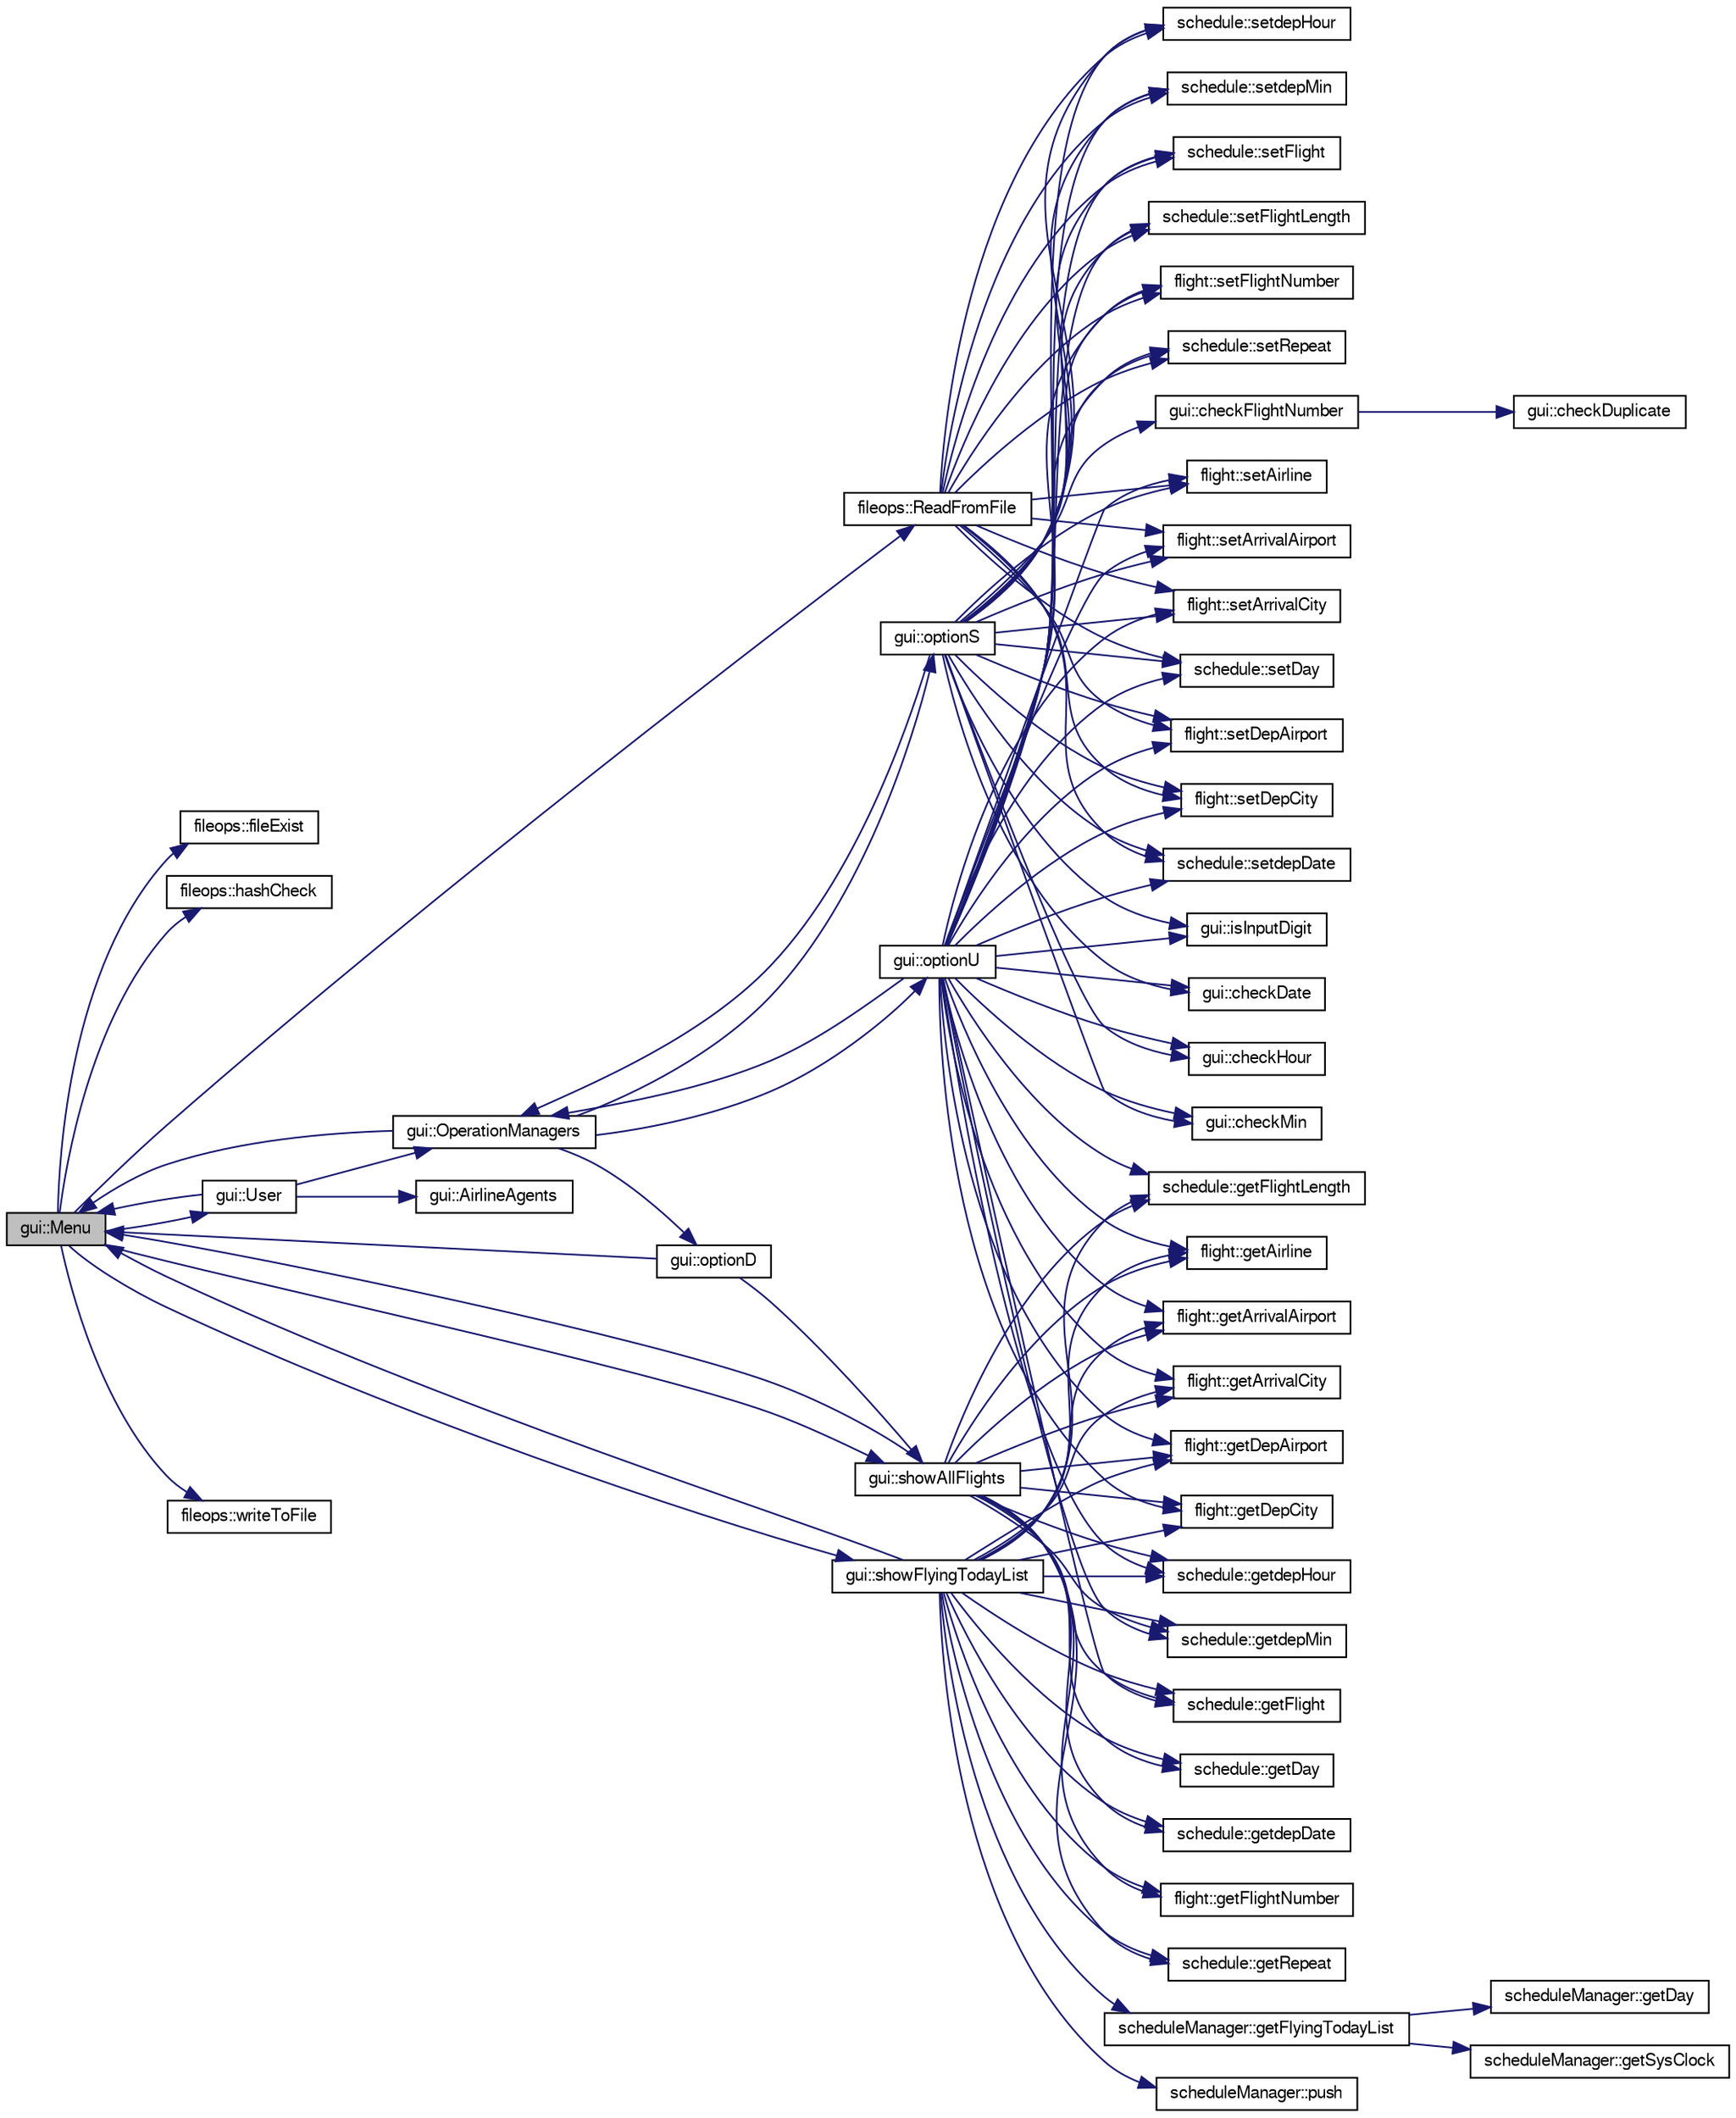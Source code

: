 digraph G
{
  edge [fontname="FreeSans",fontsize="10",labelfontname="FreeSans",labelfontsize="10"];
  node [fontname="FreeSans",fontsize="10",shape=record];
  rankdir=LR;
  Node1 [label="gui::Menu",height=0.2,width=0.4,color="black", fillcolor="grey75", style="filled" fontcolor="black"];
  Node1 -> Node2 [color="midnightblue",fontsize="10",style="solid"];
  Node2 [label="fileops::fileExist",height=0.2,width=0.4,color="black", fillcolor="white", style="filled",URL="$classfileops.html#ac05aff8afc2232d4407428a17177760d"];
  Node1 -> Node3 [color="midnightblue",fontsize="10",style="solid"];
  Node3 [label="fileops::hashCheck",height=0.2,width=0.4,color="black", fillcolor="white", style="filled",URL="$classfileops.html#a978fbcad1782aae513c2690bd43985c3",tooltip="constructor"];
  Node1 -> Node4 [color="midnightblue",fontsize="10",style="solid"];
  Node4 [label="fileops::ReadFromFile",height=0.2,width=0.4,color="black", fillcolor="white", style="filled",URL="$classfileops.html#ae29d933450817ab66cd743382ce65226"];
  Node4 -> Node5 [color="midnightblue",fontsize="10",style="solid"];
  Node5 [label="flight::setAirline",height=0.2,width=0.4,color="black", fillcolor="white", style="filled",URL="$classflight.html#a9b9d3cb6dafe910496a7203e53c003bc"];
  Node4 -> Node6 [color="midnightblue",fontsize="10",style="solid"];
  Node6 [label="flight::setArrivalAirport",height=0.2,width=0.4,color="black", fillcolor="white", style="filled",URL="$classflight.html#ab405d191d48815c5261fa308a3f9f52d"];
  Node4 -> Node7 [color="midnightblue",fontsize="10",style="solid"];
  Node7 [label="flight::setArrivalCity",height=0.2,width=0.4,color="black", fillcolor="white", style="filled",URL="$classflight.html#a2b85fd93fec21ae69e69672ade17792a"];
  Node4 -> Node8 [color="midnightblue",fontsize="10",style="solid"];
  Node8 [label="schedule::setDay",height=0.2,width=0.4,color="black", fillcolor="white", style="filled",URL="$classschedule.html#a22e87219c8294e9de8fbdaa54774b055"];
  Node4 -> Node9 [color="midnightblue",fontsize="10",style="solid"];
  Node9 [label="flight::setDepAirport",height=0.2,width=0.4,color="black", fillcolor="white", style="filled",URL="$classflight.html#a5a986561f3f4c327a8de2fe08531ba35"];
  Node4 -> Node10 [color="midnightblue",fontsize="10",style="solid"];
  Node10 [label="flight::setDepCity",height=0.2,width=0.4,color="black", fillcolor="white", style="filled",URL="$classflight.html#ae72ff1bc7737b1af276caea61f2064f2"];
  Node4 -> Node11 [color="midnightblue",fontsize="10",style="solid"];
  Node11 [label="schedule::setdepDate",height=0.2,width=0.4,color="black", fillcolor="white", style="filled",URL="$classschedule.html#ae6a17a326a61bb56a35d560ac8b19f30"];
  Node4 -> Node12 [color="midnightblue",fontsize="10",style="solid"];
  Node12 [label="schedule::setdepHour",height=0.2,width=0.4,color="black", fillcolor="white", style="filled",URL="$classschedule.html#a2ed0c928e820268243f50e87a9d3152b"];
  Node4 -> Node13 [color="midnightblue",fontsize="10",style="solid"];
  Node13 [label="schedule::setdepMin",height=0.2,width=0.4,color="black", fillcolor="white", style="filled",URL="$classschedule.html#a4388423852353550ad95e951a6d1a87e"];
  Node4 -> Node14 [color="midnightblue",fontsize="10",style="solid"];
  Node14 [label="schedule::setFlight",height=0.2,width=0.4,color="black", fillcolor="white", style="filled",URL="$classschedule.html#a87b22904a4a878fe9c9f543f03263455"];
  Node4 -> Node15 [color="midnightblue",fontsize="10",style="solid"];
  Node15 [label="schedule::setFlightLength",height=0.2,width=0.4,color="black", fillcolor="white", style="filled",URL="$classschedule.html#a4de86e70a6e4656d1ba33c33e5be6519"];
  Node4 -> Node16 [color="midnightblue",fontsize="10",style="solid"];
  Node16 [label="flight::setFlightNumber",height=0.2,width=0.4,color="black", fillcolor="white", style="filled",URL="$classflight.html#ad96b9c1b09264926e46b6da8fc09be16"];
  Node4 -> Node17 [color="midnightblue",fontsize="10",style="solid"];
  Node17 [label="schedule::setRepeat",height=0.2,width=0.4,color="black", fillcolor="white", style="filled",URL="$classschedule.html#ab3062e5b711d0598e8270d5dc2f691f5"];
  Node1 -> Node18 [color="midnightblue",fontsize="10",style="solid"];
  Node18 [label="gui::showAllFlights",height=0.2,width=0.4,color="black", fillcolor="white", style="filled",URL="$classgui.html#a5c6627bafacf8ced6dde1abc32e8dea8"];
  Node18 -> Node19 [color="midnightblue",fontsize="10",style="solid"];
  Node19 [label="flight::getAirline",height=0.2,width=0.4,color="black", fillcolor="white", style="filled",URL="$classflight.html#a9ddf1d9cbb17b5f4a86654780dc6f6db"];
  Node18 -> Node20 [color="midnightblue",fontsize="10",style="solid"];
  Node20 [label="flight::getArrivalAirport",height=0.2,width=0.4,color="black", fillcolor="white", style="filled",URL="$classflight.html#a297a137fdea7eef0b5f4914e76b17f2d"];
  Node18 -> Node21 [color="midnightblue",fontsize="10",style="solid"];
  Node21 [label="flight::getArrivalCity",height=0.2,width=0.4,color="black", fillcolor="white", style="filled",URL="$classflight.html#a38c3274dcd1b9415a7d38cca4608453f"];
  Node18 -> Node22 [color="midnightblue",fontsize="10",style="solid"];
  Node22 [label="schedule::getDay",height=0.2,width=0.4,color="black", fillcolor="white", style="filled",URL="$classschedule.html#a32249b03e48030f45f9f75660d6f1ad7"];
  Node18 -> Node23 [color="midnightblue",fontsize="10",style="solid"];
  Node23 [label="flight::getDepAirport",height=0.2,width=0.4,color="black", fillcolor="white", style="filled",URL="$classflight.html#a6c77d09e822b234d41e912541c23fbe0"];
  Node18 -> Node24 [color="midnightblue",fontsize="10",style="solid"];
  Node24 [label="flight::getDepCity",height=0.2,width=0.4,color="black", fillcolor="white", style="filled",URL="$classflight.html#a25b8b4c6cce5c8ae5e87fa2c5ffef5ac"];
  Node18 -> Node25 [color="midnightblue",fontsize="10",style="solid"];
  Node25 [label="schedule::getdepDate",height=0.2,width=0.4,color="black", fillcolor="white", style="filled",URL="$classschedule.html#a8fd090a01246197f1aaa4f9aac22671d"];
  Node18 -> Node26 [color="midnightblue",fontsize="10",style="solid"];
  Node26 [label="schedule::getdepHour",height=0.2,width=0.4,color="black", fillcolor="white", style="filled",URL="$classschedule.html#ac1e6bb6ba4cfd58fbf8d8eb7fe30e117"];
  Node18 -> Node27 [color="midnightblue",fontsize="10",style="solid"];
  Node27 [label="schedule::getdepMin",height=0.2,width=0.4,color="black", fillcolor="white", style="filled",URL="$classschedule.html#ac73eb663a5152f7ac2b84784b1d02c42"];
  Node18 -> Node28 [color="midnightblue",fontsize="10",style="solid"];
  Node28 [label="schedule::getFlight",height=0.2,width=0.4,color="black", fillcolor="white", style="filled",URL="$classschedule.html#a8c865ae254229485909b69d0b2a0be29"];
  Node18 -> Node29 [color="midnightblue",fontsize="10",style="solid"];
  Node29 [label="schedule::getFlightLength",height=0.2,width=0.4,color="black", fillcolor="white", style="filled",URL="$classschedule.html#aa5d8f40511d51bd0c8325efffa3d58ba"];
  Node18 -> Node30 [color="midnightblue",fontsize="10",style="solid"];
  Node30 [label="flight::getFlightNumber",height=0.2,width=0.4,color="black", fillcolor="white", style="filled",URL="$classflight.html#a2e703a5681d3d5b9bbd0756e773dd611"];
  Node18 -> Node31 [color="midnightblue",fontsize="10",style="solid"];
  Node31 [label="schedule::getRepeat",height=0.2,width=0.4,color="black", fillcolor="white", style="filled",URL="$classschedule.html#a6b8d60e7ad5ad6800834655e197d5b94"];
  Node18 -> Node1 [color="midnightblue",fontsize="10",style="solid"];
  Node1 -> Node32 [color="midnightblue",fontsize="10",style="solid"];
  Node32 [label="gui::showFlyingTodayList",height=0.2,width=0.4,color="black", fillcolor="white", style="filled",URL="$classgui.html#ad42a2964e4ab71b2f1df11bf0f193d4d"];
  Node32 -> Node19 [color="midnightblue",fontsize="10",style="solid"];
  Node32 -> Node20 [color="midnightblue",fontsize="10",style="solid"];
  Node32 -> Node21 [color="midnightblue",fontsize="10",style="solid"];
  Node32 -> Node22 [color="midnightblue",fontsize="10",style="solid"];
  Node32 -> Node23 [color="midnightblue",fontsize="10",style="solid"];
  Node32 -> Node24 [color="midnightblue",fontsize="10",style="solid"];
  Node32 -> Node25 [color="midnightblue",fontsize="10",style="solid"];
  Node32 -> Node26 [color="midnightblue",fontsize="10",style="solid"];
  Node32 -> Node27 [color="midnightblue",fontsize="10",style="solid"];
  Node32 -> Node28 [color="midnightblue",fontsize="10",style="solid"];
  Node32 -> Node29 [color="midnightblue",fontsize="10",style="solid"];
  Node32 -> Node30 [color="midnightblue",fontsize="10",style="solid"];
  Node32 -> Node33 [color="midnightblue",fontsize="10",style="solid"];
  Node33 [label="scheduleManager::getFlyingTodayList",height=0.2,width=0.4,color="black", fillcolor="white", style="filled",URL="$classschedule_manager.html#ac14bdd4f7cf9378f5f7731bdb4f4feed"];
  Node33 -> Node34 [color="midnightblue",fontsize="10",style="solid"];
  Node34 [label="scheduleManager::getDay",height=0.2,width=0.4,color="black", fillcolor="white", style="filled",URL="$classschedule_manager.html#a3966fa1465cc27bd75d74558a8d43e51"];
  Node33 -> Node35 [color="midnightblue",fontsize="10",style="solid"];
  Node35 [label="scheduleManager::getSysClock",height=0.2,width=0.4,color="black", fillcolor="white", style="filled",URL="$classschedule_manager.html#a3bb6686e4e82220feb2bf106315572ef"];
  Node32 -> Node31 [color="midnightblue",fontsize="10",style="solid"];
  Node32 -> Node1 [color="midnightblue",fontsize="10",style="solid"];
  Node32 -> Node36 [color="midnightblue",fontsize="10",style="solid"];
  Node36 [label="scheduleManager::push",height=0.2,width=0.4,color="black", fillcolor="white", style="filled",URL="$classschedule_manager.html#aabdd03416794dff46ee01c8e53799fe5"];
  Node1 -> Node37 [color="midnightblue",fontsize="10",style="solid"];
  Node37 [label="gui::User",height=0.2,width=0.4,color="black", fillcolor="white", style="filled",URL="$classgui.html#a3c2584790da727b2c2fabc178c449ea3"];
  Node37 -> Node38 [color="midnightblue",fontsize="10",style="solid"];
  Node38 [label="gui::AirlineAgents",height=0.2,width=0.4,color="black", fillcolor="white", style="filled",URL="$classgui.html#ae39757d1c6bdbfa938dbe3226a36febb"];
  Node37 -> Node1 [color="midnightblue",fontsize="10",style="solid"];
  Node37 -> Node39 [color="midnightblue",fontsize="10",style="solid"];
  Node39 [label="gui::OperationManagers",height=0.2,width=0.4,color="black", fillcolor="white", style="filled",URL="$classgui.html#afe37700bacd80503661c4f45b55019bd"];
  Node39 -> Node1 [color="midnightblue",fontsize="10",style="solid"];
  Node39 -> Node40 [color="midnightblue",fontsize="10",style="solid"];
  Node40 [label="gui::optionD",height=0.2,width=0.4,color="black", fillcolor="white", style="filled",URL="$classgui.html#a0534e0904bd2e2e3694e3da5396d1339"];
  Node40 -> Node1 [color="midnightblue",fontsize="10",style="solid"];
  Node40 -> Node18 [color="midnightblue",fontsize="10",style="solid"];
  Node39 -> Node41 [color="midnightblue",fontsize="10",style="solid"];
  Node41 [label="gui::optionS",height=0.2,width=0.4,color="black", fillcolor="white", style="filled",URL="$classgui.html#afa7a5fc9b6f835a69a0c8433711fad57"];
  Node41 -> Node42 [color="midnightblue",fontsize="10",style="solid"];
  Node42 [label="gui::checkDate",height=0.2,width=0.4,color="black", fillcolor="white", style="filled",URL="$classgui.html#a1fd54934da3b21ecc179ab7faf54eea2"];
  Node41 -> Node43 [color="midnightblue",fontsize="10",style="solid"];
  Node43 [label="gui::checkFlightNumber",height=0.2,width=0.4,color="black", fillcolor="white", style="filled",URL="$classgui.html#a68a8c8fdbcf6ca93ea3d1233443b185c"];
  Node43 -> Node44 [color="midnightblue",fontsize="10",style="solid"];
  Node44 [label="gui::checkDuplicate",height=0.2,width=0.4,color="black", fillcolor="white", style="filled",URL="$classgui.html#a56286e7605a615ea09443ea66f3eca58"];
  Node41 -> Node45 [color="midnightblue",fontsize="10",style="solid"];
  Node45 [label="gui::checkHour",height=0.2,width=0.4,color="black", fillcolor="white", style="filled",URL="$classgui.html#a0fb5a970bd3101f1fb83eba432aef754"];
  Node41 -> Node46 [color="midnightblue",fontsize="10",style="solid"];
  Node46 [label="gui::checkMin",height=0.2,width=0.4,color="black", fillcolor="white", style="filled",URL="$classgui.html#ae702b9f87e2f9074cd30eeccb6150887"];
  Node41 -> Node47 [color="midnightblue",fontsize="10",style="solid"];
  Node47 [label="gui::isInputDigit",height=0.2,width=0.4,color="black", fillcolor="white", style="filled",URL="$classgui.html#a57cb6f9802b7fa6a73fb43e71c4e84af"];
  Node41 -> Node39 [color="midnightblue",fontsize="10",style="solid"];
  Node41 -> Node5 [color="midnightblue",fontsize="10",style="solid"];
  Node41 -> Node6 [color="midnightblue",fontsize="10",style="solid"];
  Node41 -> Node7 [color="midnightblue",fontsize="10",style="solid"];
  Node41 -> Node8 [color="midnightblue",fontsize="10",style="solid"];
  Node41 -> Node9 [color="midnightblue",fontsize="10",style="solid"];
  Node41 -> Node10 [color="midnightblue",fontsize="10",style="solid"];
  Node41 -> Node11 [color="midnightblue",fontsize="10",style="solid"];
  Node41 -> Node12 [color="midnightblue",fontsize="10",style="solid"];
  Node41 -> Node13 [color="midnightblue",fontsize="10",style="solid"];
  Node41 -> Node14 [color="midnightblue",fontsize="10",style="solid"];
  Node41 -> Node15 [color="midnightblue",fontsize="10",style="solid"];
  Node41 -> Node16 [color="midnightblue",fontsize="10",style="solid"];
  Node41 -> Node17 [color="midnightblue",fontsize="10",style="solid"];
  Node39 -> Node48 [color="midnightblue",fontsize="10",style="solid"];
  Node48 [label="gui::optionU",height=0.2,width=0.4,color="black", fillcolor="white", style="filled",URL="$classgui.html#ad6587b34a7c6f8c087af1665f5dd7b71",tooltip="!needs to be error checked"];
  Node48 -> Node42 [color="midnightblue",fontsize="10",style="solid"];
  Node48 -> Node45 [color="midnightblue",fontsize="10",style="solid"];
  Node48 -> Node46 [color="midnightblue",fontsize="10",style="solid"];
  Node48 -> Node19 [color="midnightblue",fontsize="10",style="solid"];
  Node48 -> Node20 [color="midnightblue",fontsize="10",style="solid"];
  Node48 -> Node21 [color="midnightblue",fontsize="10",style="solid"];
  Node48 -> Node23 [color="midnightblue",fontsize="10",style="solid"];
  Node48 -> Node24 [color="midnightblue",fontsize="10",style="solid"];
  Node48 -> Node26 [color="midnightblue",fontsize="10",style="solid"];
  Node48 -> Node27 [color="midnightblue",fontsize="10",style="solid"];
  Node48 -> Node28 [color="midnightblue",fontsize="10",style="solid"];
  Node48 -> Node29 [color="midnightblue",fontsize="10",style="solid"];
  Node48 -> Node47 [color="midnightblue",fontsize="10",style="solid"];
  Node48 -> Node39 [color="midnightblue",fontsize="10",style="solid"];
  Node48 -> Node5 [color="midnightblue",fontsize="10",style="solid"];
  Node48 -> Node6 [color="midnightblue",fontsize="10",style="solid"];
  Node48 -> Node7 [color="midnightblue",fontsize="10",style="solid"];
  Node48 -> Node8 [color="midnightblue",fontsize="10",style="solid"];
  Node48 -> Node9 [color="midnightblue",fontsize="10",style="solid"];
  Node48 -> Node10 [color="midnightblue",fontsize="10",style="solid"];
  Node48 -> Node11 [color="midnightblue",fontsize="10",style="solid"];
  Node48 -> Node12 [color="midnightblue",fontsize="10",style="solid"];
  Node48 -> Node13 [color="midnightblue",fontsize="10",style="solid"];
  Node48 -> Node14 [color="midnightblue",fontsize="10",style="solid"];
  Node48 -> Node15 [color="midnightblue",fontsize="10",style="solid"];
  Node48 -> Node16 [color="midnightblue",fontsize="10",style="solid"];
  Node48 -> Node17 [color="midnightblue",fontsize="10",style="solid"];
  Node1 -> Node49 [color="midnightblue",fontsize="10",style="solid"];
  Node49 [label="fileops::writeToFile",height=0.2,width=0.4,color="black", fillcolor="white", style="filled",URL="$classfileops.html#a19786cd653a381ba6b185cfbab4efb0a"];
}
